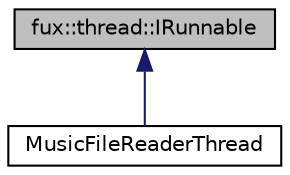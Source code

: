 digraph "fux::thread::IRunnable"
{
  edge [fontname="Helvetica",fontsize="10",labelfontname="Helvetica",labelfontsize="10"];
  node [fontname="Helvetica",fontsize="10",shape=record];
  Node1 [label="fux::thread::IRunnable",height=0.2,width=0.4,color="black", fillcolor="grey75", style="filled", fontcolor="black"];
  Node1 -> Node2 [dir="back",color="midnightblue",fontsize="10",style="solid",fontname="Helvetica"];
  Node2 [label="MusicFileReaderThread",height=0.2,width=0.4,color="black", fillcolor="white", style="filled",URL="$class_music_file_reader_thread.html",tooltip="Delegate for thread processing. "];
}
